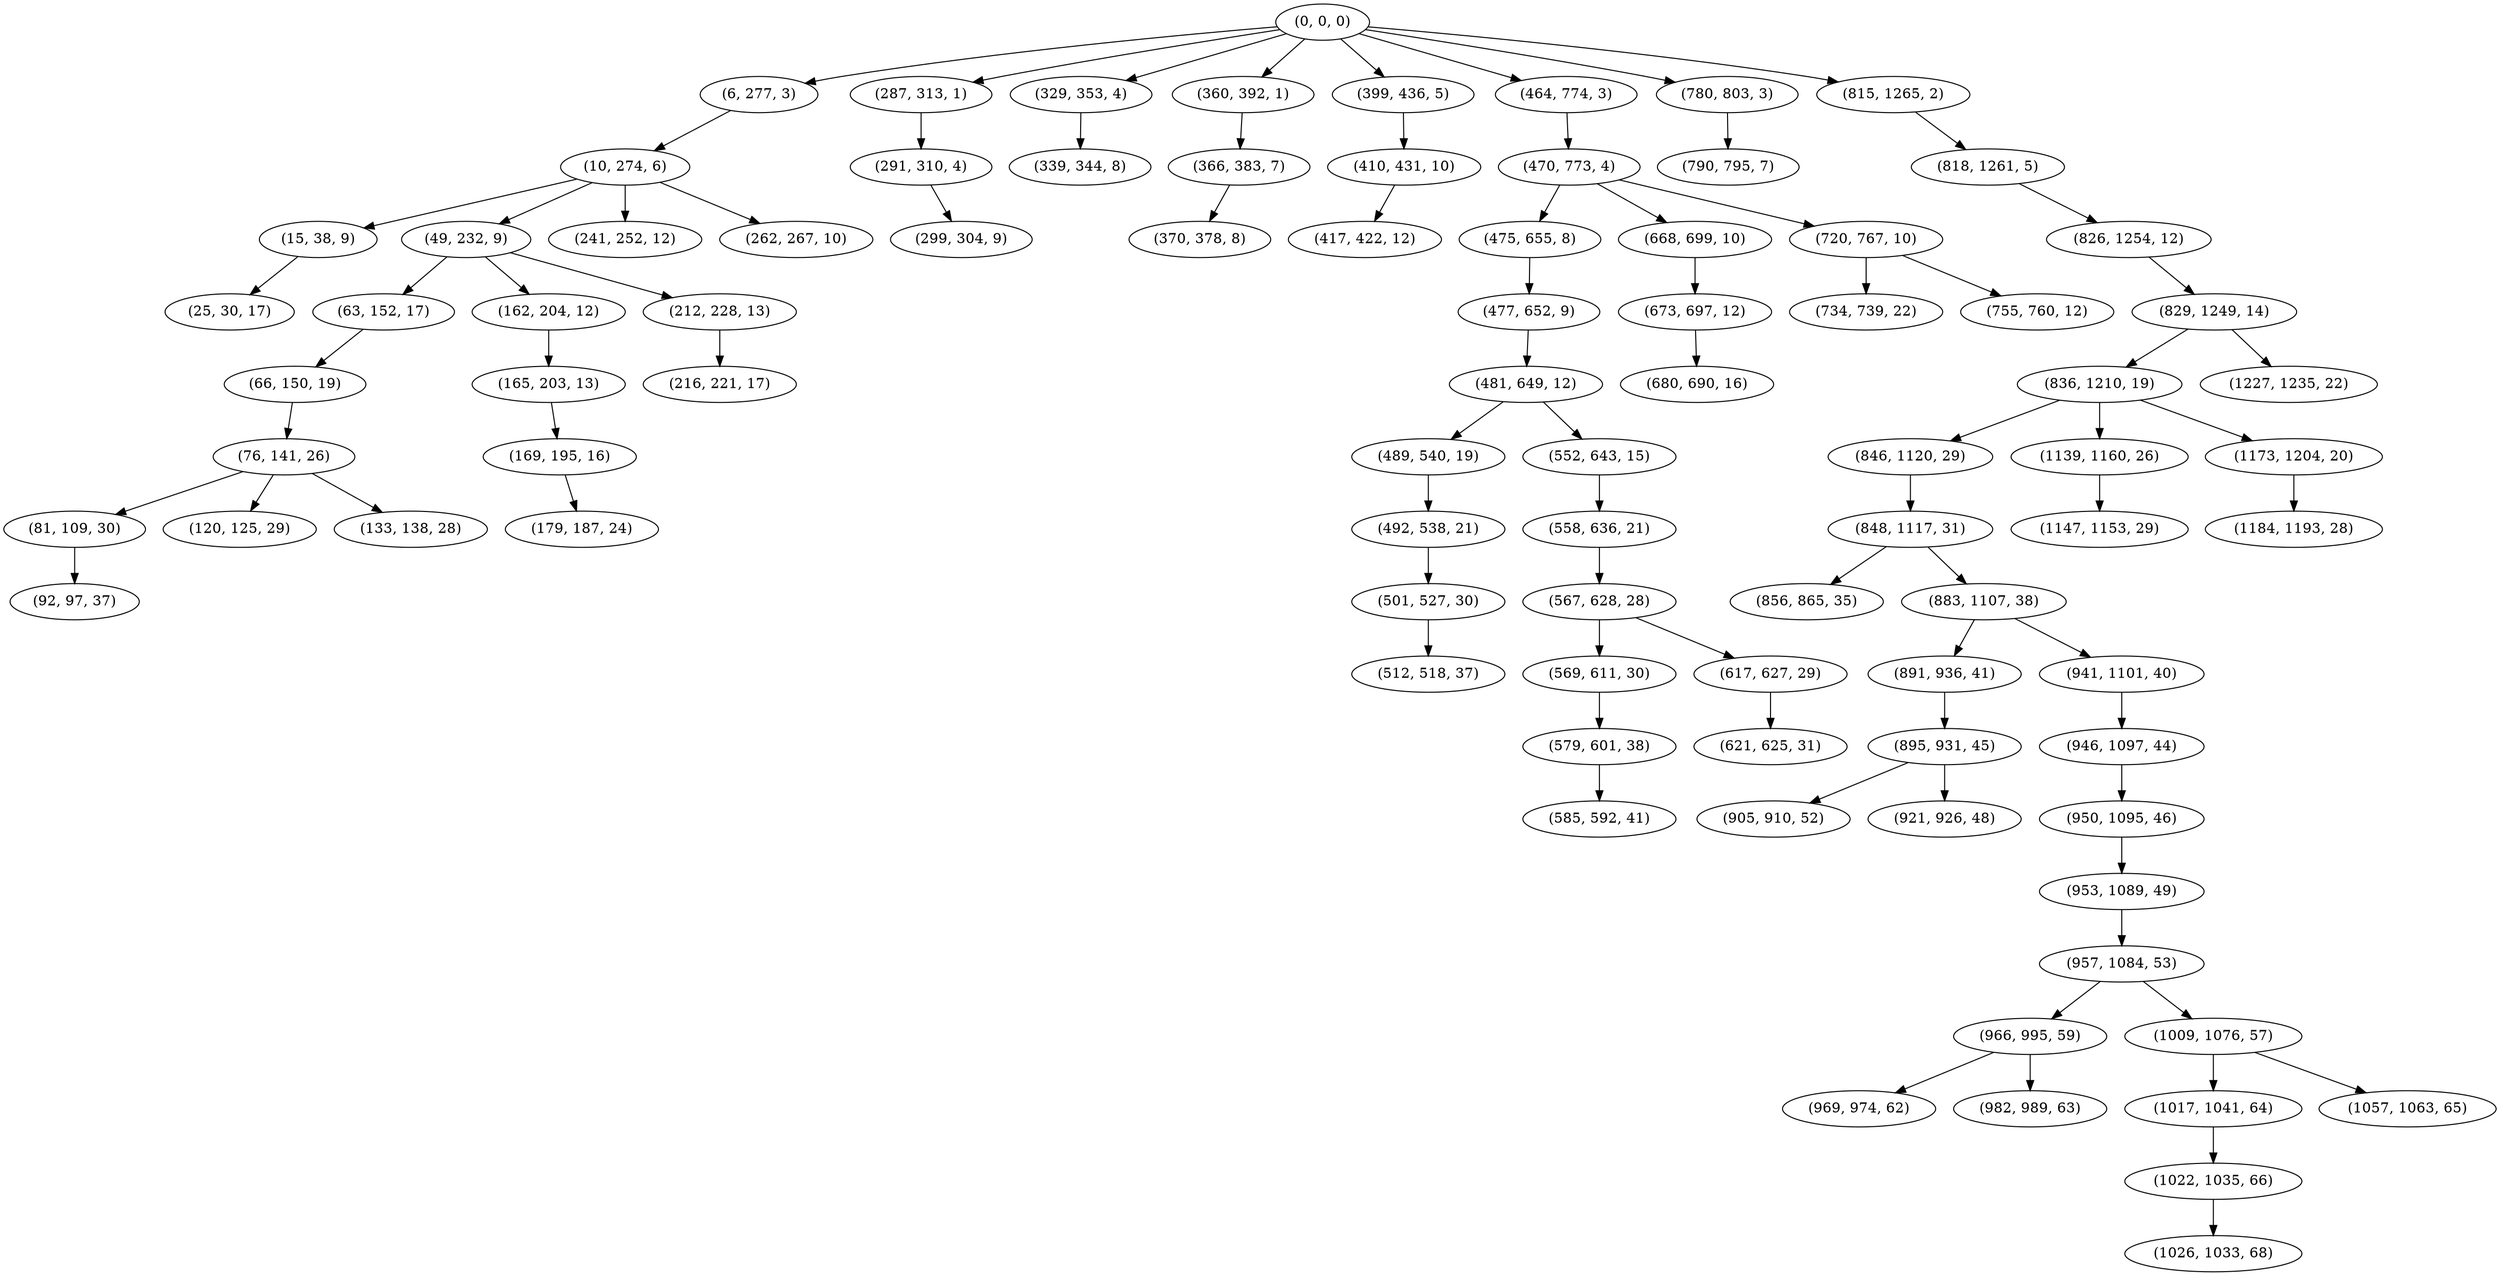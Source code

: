 digraph tree {
    "(0, 0, 0)";
    "(6, 277, 3)";
    "(10, 274, 6)";
    "(15, 38, 9)";
    "(25, 30, 17)";
    "(49, 232, 9)";
    "(63, 152, 17)";
    "(66, 150, 19)";
    "(76, 141, 26)";
    "(81, 109, 30)";
    "(92, 97, 37)";
    "(120, 125, 29)";
    "(133, 138, 28)";
    "(162, 204, 12)";
    "(165, 203, 13)";
    "(169, 195, 16)";
    "(179, 187, 24)";
    "(212, 228, 13)";
    "(216, 221, 17)";
    "(241, 252, 12)";
    "(262, 267, 10)";
    "(287, 313, 1)";
    "(291, 310, 4)";
    "(299, 304, 9)";
    "(329, 353, 4)";
    "(339, 344, 8)";
    "(360, 392, 1)";
    "(366, 383, 7)";
    "(370, 378, 8)";
    "(399, 436, 5)";
    "(410, 431, 10)";
    "(417, 422, 12)";
    "(464, 774, 3)";
    "(470, 773, 4)";
    "(475, 655, 8)";
    "(477, 652, 9)";
    "(481, 649, 12)";
    "(489, 540, 19)";
    "(492, 538, 21)";
    "(501, 527, 30)";
    "(512, 518, 37)";
    "(552, 643, 15)";
    "(558, 636, 21)";
    "(567, 628, 28)";
    "(569, 611, 30)";
    "(579, 601, 38)";
    "(585, 592, 41)";
    "(617, 627, 29)";
    "(621, 625, 31)";
    "(668, 699, 10)";
    "(673, 697, 12)";
    "(680, 690, 16)";
    "(720, 767, 10)";
    "(734, 739, 22)";
    "(755, 760, 12)";
    "(780, 803, 3)";
    "(790, 795, 7)";
    "(815, 1265, 2)";
    "(818, 1261, 5)";
    "(826, 1254, 12)";
    "(829, 1249, 14)";
    "(836, 1210, 19)";
    "(846, 1120, 29)";
    "(848, 1117, 31)";
    "(856, 865, 35)";
    "(883, 1107, 38)";
    "(891, 936, 41)";
    "(895, 931, 45)";
    "(905, 910, 52)";
    "(921, 926, 48)";
    "(941, 1101, 40)";
    "(946, 1097, 44)";
    "(950, 1095, 46)";
    "(953, 1089, 49)";
    "(957, 1084, 53)";
    "(966, 995, 59)";
    "(969, 974, 62)";
    "(982, 989, 63)";
    "(1009, 1076, 57)";
    "(1017, 1041, 64)";
    "(1022, 1035, 66)";
    "(1026, 1033, 68)";
    "(1057, 1063, 65)";
    "(1139, 1160, 26)";
    "(1147, 1153, 29)";
    "(1173, 1204, 20)";
    "(1184, 1193, 28)";
    "(1227, 1235, 22)";
    "(0, 0, 0)" -> "(6, 277, 3)";
    "(0, 0, 0)" -> "(287, 313, 1)";
    "(0, 0, 0)" -> "(329, 353, 4)";
    "(0, 0, 0)" -> "(360, 392, 1)";
    "(0, 0, 0)" -> "(399, 436, 5)";
    "(0, 0, 0)" -> "(464, 774, 3)";
    "(0, 0, 0)" -> "(780, 803, 3)";
    "(0, 0, 0)" -> "(815, 1265, 2)";
    "(6, 277, 3)" -> "(10, 274, 6)";
    "(10, 274, 6)" -> "(15, 38, 9)";
    "(10, 274, 6)" -> "(49, 232, 9)";
    "(10, 274, 6)" -> "(241, 252, 12)";
    "(10, 274, 6)" -> "(262, 267, 10)";
    "(15, 38, 9)" -> "(25, 30, 17)";
    "(49, 232, 9)" -> "(63, 152, 17)";
    "(49, 232, 9)" -> "(162, 204, 12)";
    "(49, 232, 9)" -> "(212, 228, 13)";
    "(63, 152, 17)" -> "(66, 150, 19)";
    "(66, 150, 19)" -> "(76, 141, 26)";
    "(76, 141, 26)" -> "(81, 109, 30)";
    "(76, 141, 26)" -> "(120, 125, 29)";
    "(76, 141, 26)" -> "(133, 138, 28)";
    "(81, 109, 30)" -> "(92, 97, 37)";
    "(162, 204, 12)" -> "(165, 203, 13)";
    "(165, 203, 13)" -> "(169, 195, 16)";
    "(169, 195, 16)" -> "(179, 187, 24)";
    "(212, 228, 13)" -> "(216, 221, 17)";
    "(287, 313, 1)" -> "(291, 310, 4)";
    "(291, 310, 4)" -> "(299, 304, 9)";
    "(329, 353, 4)" -> "(339, 344, 8)";
    "(360, 392, 1)" -> "(366, 383, 7)";
    "(366, 383, 7)" -> "(370, 378, 8)";
    "(399, 436, 5)" -> "(410, 431, 10)";
    "(410, 431, 10)" -> "(417, 422, 12)";
    "(464, 774, 3)" -> "(470, 773, 4)";
    "(470, 773, 4)" -> "(475, 655, 8)";
    "(470, 773, 4)" -> "(668, 699, 10)";
    "(470, 773, 4)" -> "(720, 767, 10)";
    "(475, 655, 8)" -> "(477, 652, 9)";
    "(477, 652, 9)" -> "(481, 649, 12)";
    "(481, 649, 12)" -> "(489, 540, 19)";
    "(481, 649, 12)" -> "(552, 643, 15)";
    "(489, 540, 19)" -> "(492, 538, 21)";
    "(492, 538, 21)" -> "(501, 527, 30)";
    "(501, 527, 30)" -> "(512, 518, 37)";
    "(552, 643, 15)" -> "(558, 636, 21)";
    "(558, 636, 21)" -> "(567, 628, 28)";
    "(567, 628, 28)" -> "(569, 611, 30)";
    "(567, 628, 28)" -> "(617, 627, 29)";
    "(569, 611, 30)" -> "(579, 601, 38)";
    "(579, 601, 38)" -> "(585, 592, 41)";
    "(617, 627, 29)" -> "(621, 625, 31)";
    "(668, 699, 10)" -> "(673, 697, 12)";
    "(673, 697, 12)" -> "(680, 690, 16)";
    "(720, 767, 10)" -> "(734, 739, 22)";
    "(720, 767, 10)" -> "(755, 760, 12)";
    "(780, 803, 3)" -> "(790, 795, 7)";
    "(815, 1265, 2)" -> "(818, 1261, 5)";
    "(818, 1261, 5)" -> "(826, 1254, 12)";
    "(826, 1254, 12)" -> "(829, 1249, 14)";
    "(829, 1249, 14)" -> "(836, 1210, 19)";
    "(829, 1249, 14)" -> "(1227, 1235, 22)";
    "(836, 1210, 19)" -> "(846, 1120, 29)";
    "(836, 1210, 19)" -> "(1139, 1160, 26)";
    "(836, 1210, 19)" -> "(1173, 1204, 20)";
    "(846, 1120, 29)" -> "(848, 1117, 31)";
    "(848, 1117, 31)" -> "(856, 865, 35)";
    "(848, 1117, 31)" -> "(883, 1107, 38)";
    "(883, 1107, 38)" -> "(891, 936, 41)";
    "(883, 1107, 38)" -> "(941, 1101, 40)";
    "(891, 936, 41)" -> "(895, 931, 45)";
    "(895, 931, 45)" -> "(905, 910, 52)";
    "(895, 931, 45)" -> "(921, 926, 48)";
    "(941, 1101, 40)" -> "(946, 1097, 44)";
    "(946, 1097, 44)" -> "(950, 1095, 46)";
    "(950, 1095, 46)" -> "(953, 1089, 49)";
    "(953, 1089, 49)" -> "(957, 1084, 53)";
    "(957, 1084, 53)" -> "(966, 995, 59)";
    "(957, 1084, 53)" -> "(1009, 1076, 57)";
    "(966, 995, 59)" -> "(969, 974, 62)";
    "(966, 995, 59)" -> "(982, 989, 63)";
    "(1009, 1076, 57)" -> "(1017, 1041, 64)";
    "(1009, 1076, 57)" -> "(1057, 1063, 65)";
    "(1017, 1041, 64)" -> "(1022, 1035, 66)";
    "(1022, 1035, 66)" -> "(1026, 1033, 68)";
    "(1139, 1160, 26)" -> "(1147, 1153, 29)";
    "(1173, 1204, 20)" -> "(1184, 1193, 28)";
}
